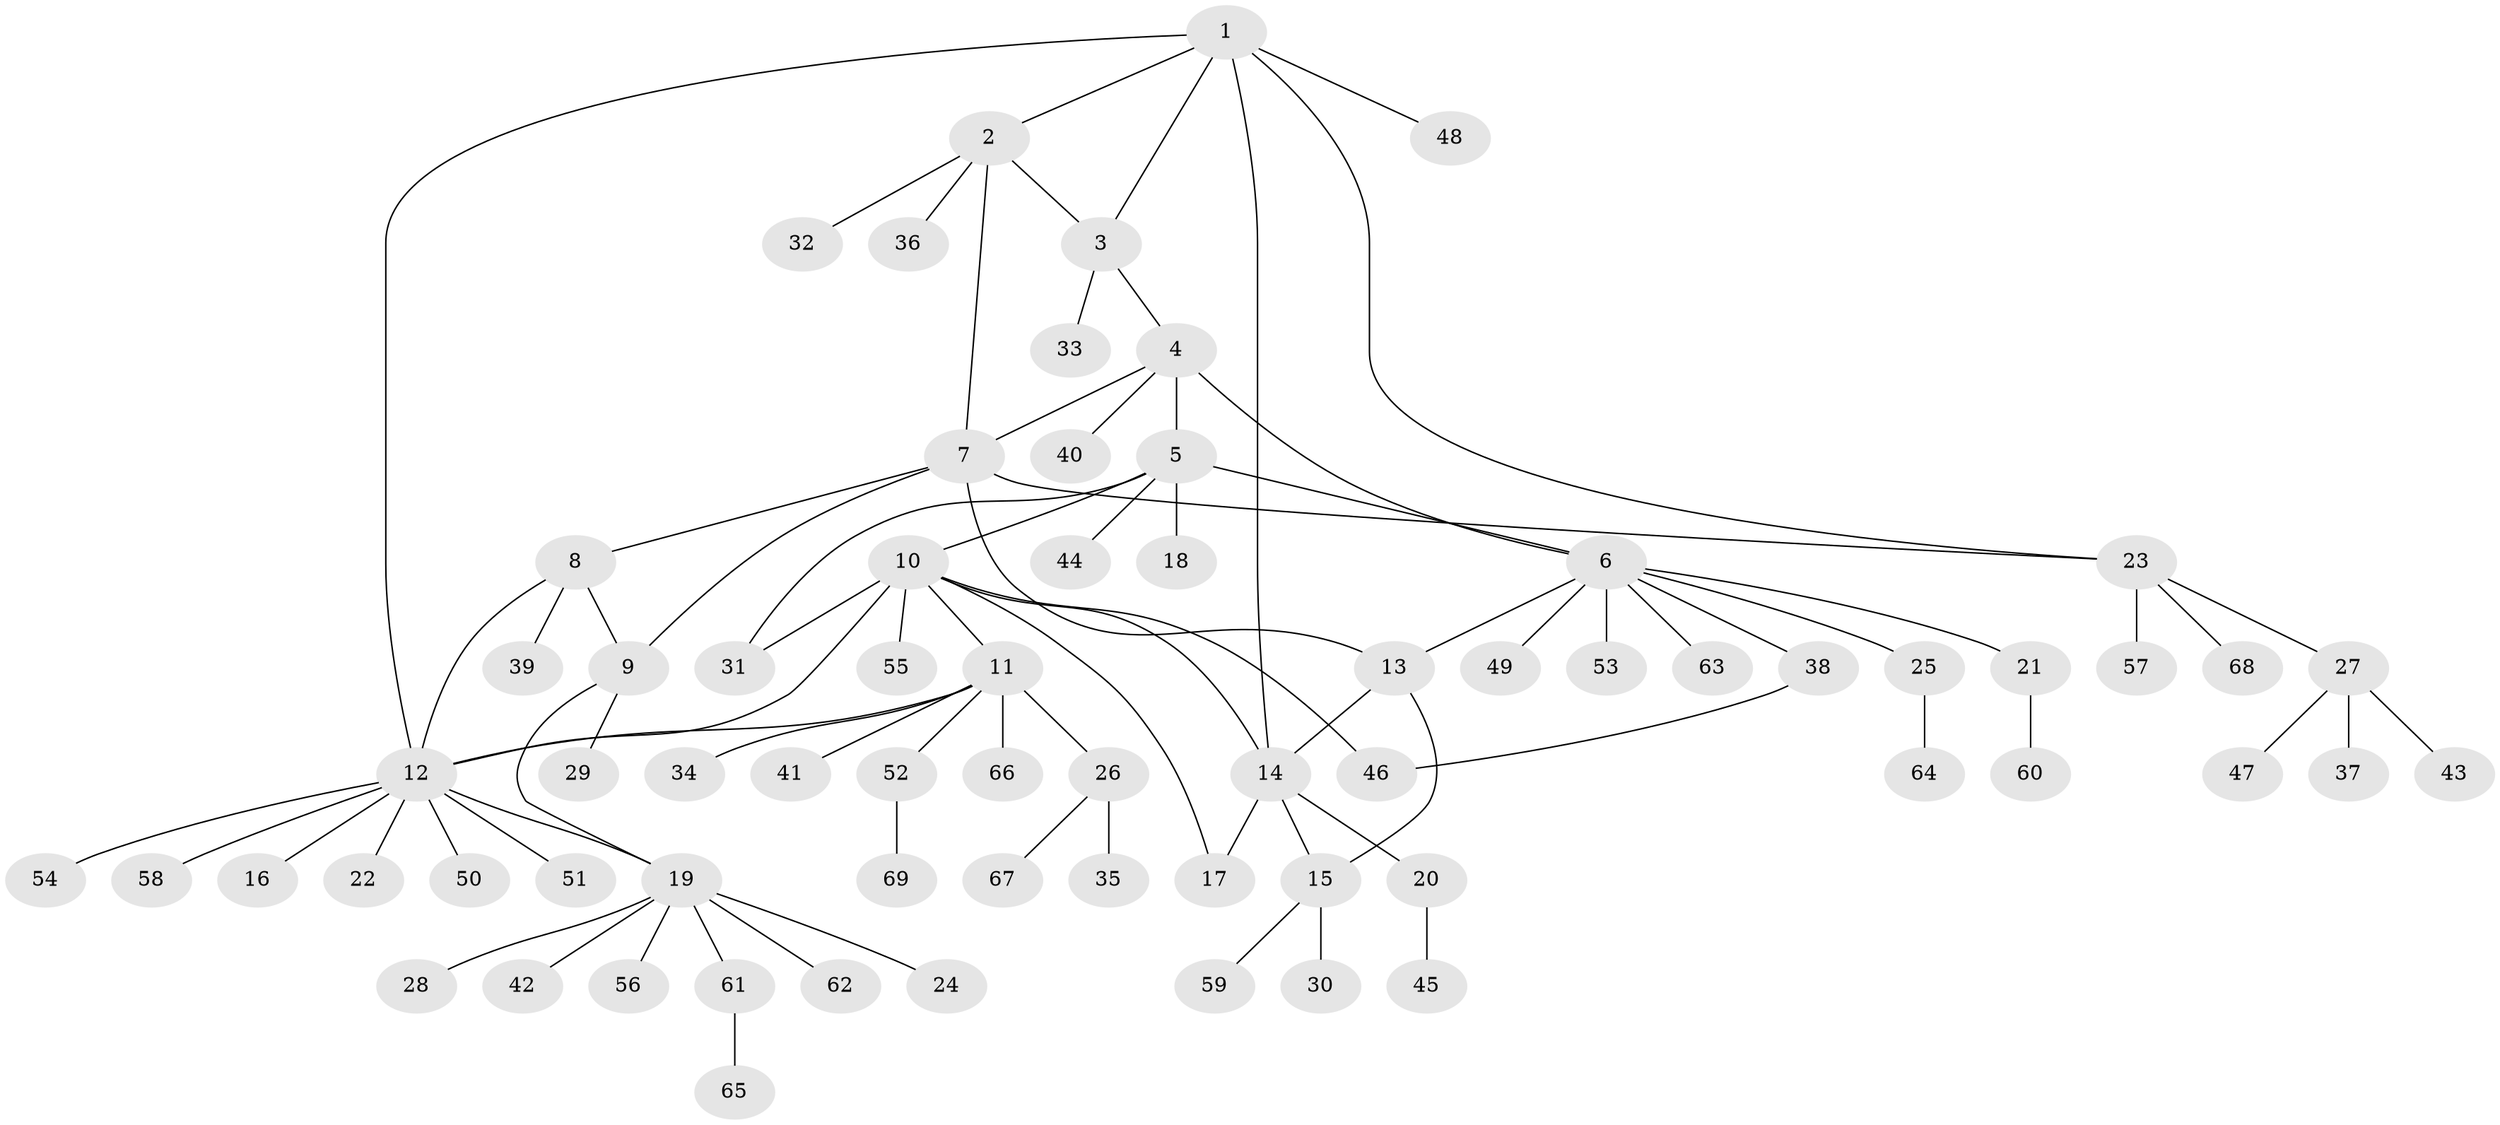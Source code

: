 // coarse degree distribution, {6: 0.04878048780487805, 3: 0.14634146341463414, 7: 0.04878048780487805, 8: 0.024390243902439025, 4: 0.04878048780487805, 12: 0.024390243902439025, 5: 0.024390243902439025, 1: 0.5609756097560976, 2: 0.07317073170731707}
// Generated by graph-tools (version 1.1) at 2025/19/03/04/25 18:19:28]
// undirected, 69 vertices, 84 edges
graph export_dot {
graph [start="1"]
  node [color=gray90,style=filled];
  1;
  2;
  3;
  4;
  5;
  6;
  7;
  8;
  9;
  10;
  11;
  12;
  13;
  14;
  15;
  16;
  17;
  18;
  19;
  20;
  21;
  22;
  23;
  24;
  25;
  26;
  27;
  28;
  29;
  30;
  31;
  32;
  33;
  34;
  35;
  36;
  37;
  38;
  39;
  40;
  41;
  42;
  43;
  44;
  45;
  46;
  47;
  48;
  49;
  50;
  51;
  52;
  53;
  54;
  55;
  56;
  57;
  58;
  59;
  60;
  61;
  62;
  63;
  64;
  65;
  66;
  67;
  68;
  69;
  1 -- 2;
  1 -- 3;
  1 -- 12;
  1 -- 14;
  1 -- 23;
  1 -- 48;
  2 -- 3;
  2 -- 7;
  2 -- 32;
  2 -- 36;
  3 -- 4;
  3 -- 33;
  4 -- 5;
  4 -- 6;
  4 -- 7;
  4 -- 40;
  5 -- 6;
  5 -- 10;
  5 -- 18;
  5 -- 31;
  5 -- 44;
  6 -- 13;
  6 -- 21;
  6 -- 25;
  6 -- 38;
  6 -- 49;
  6 -- 53;
  6 -- 63;
  7 -- 8;
  7 -- 9;
  7 -- 13;
  7 -- 23;
  8 -- 9;
  8 -- 12;
  8 -- 39;
  9 -- 19;
  9 -- 29;
  10 -- 11;
  10 -- 12;
  10 -- 14;
  10 -- 17;
  10 -- 31;
  10 -- 46;
  10 -- 55;
  11 -- 12;
  11 -- 26;
  11 -- 34;
  11 -- 41;
  11 -- 52;
  11 -- 66;
  12 -- 16;
  12 -- 19;
  12 -- 22;
  12 -- 50;
  12 -- 51;
  12 -- 54;
  12 -- 58;
  13 -- 14;
  13 -- 15;
  14 -- 15;
  14 -- 17;
  14 -- 20;
  15 -- 30;
  15 -- 59;
  19 -- 24;
  19 -- 28;
  19 -- 42;
  19 -- 56;
  19 -- 61;
  19 -- 62;
  20 -- 45;
  21 -- 60;
  23 -- 27;
  23 -- 57;
  23 -- 68;
  25 -- 64;
  26 -- 35;
  26 -- 67;
  27 -- 37;
  27 -- 43;
  27 -- 47;
  38 -- 46;
  52 -- 69;
  61 -- 65;
}
